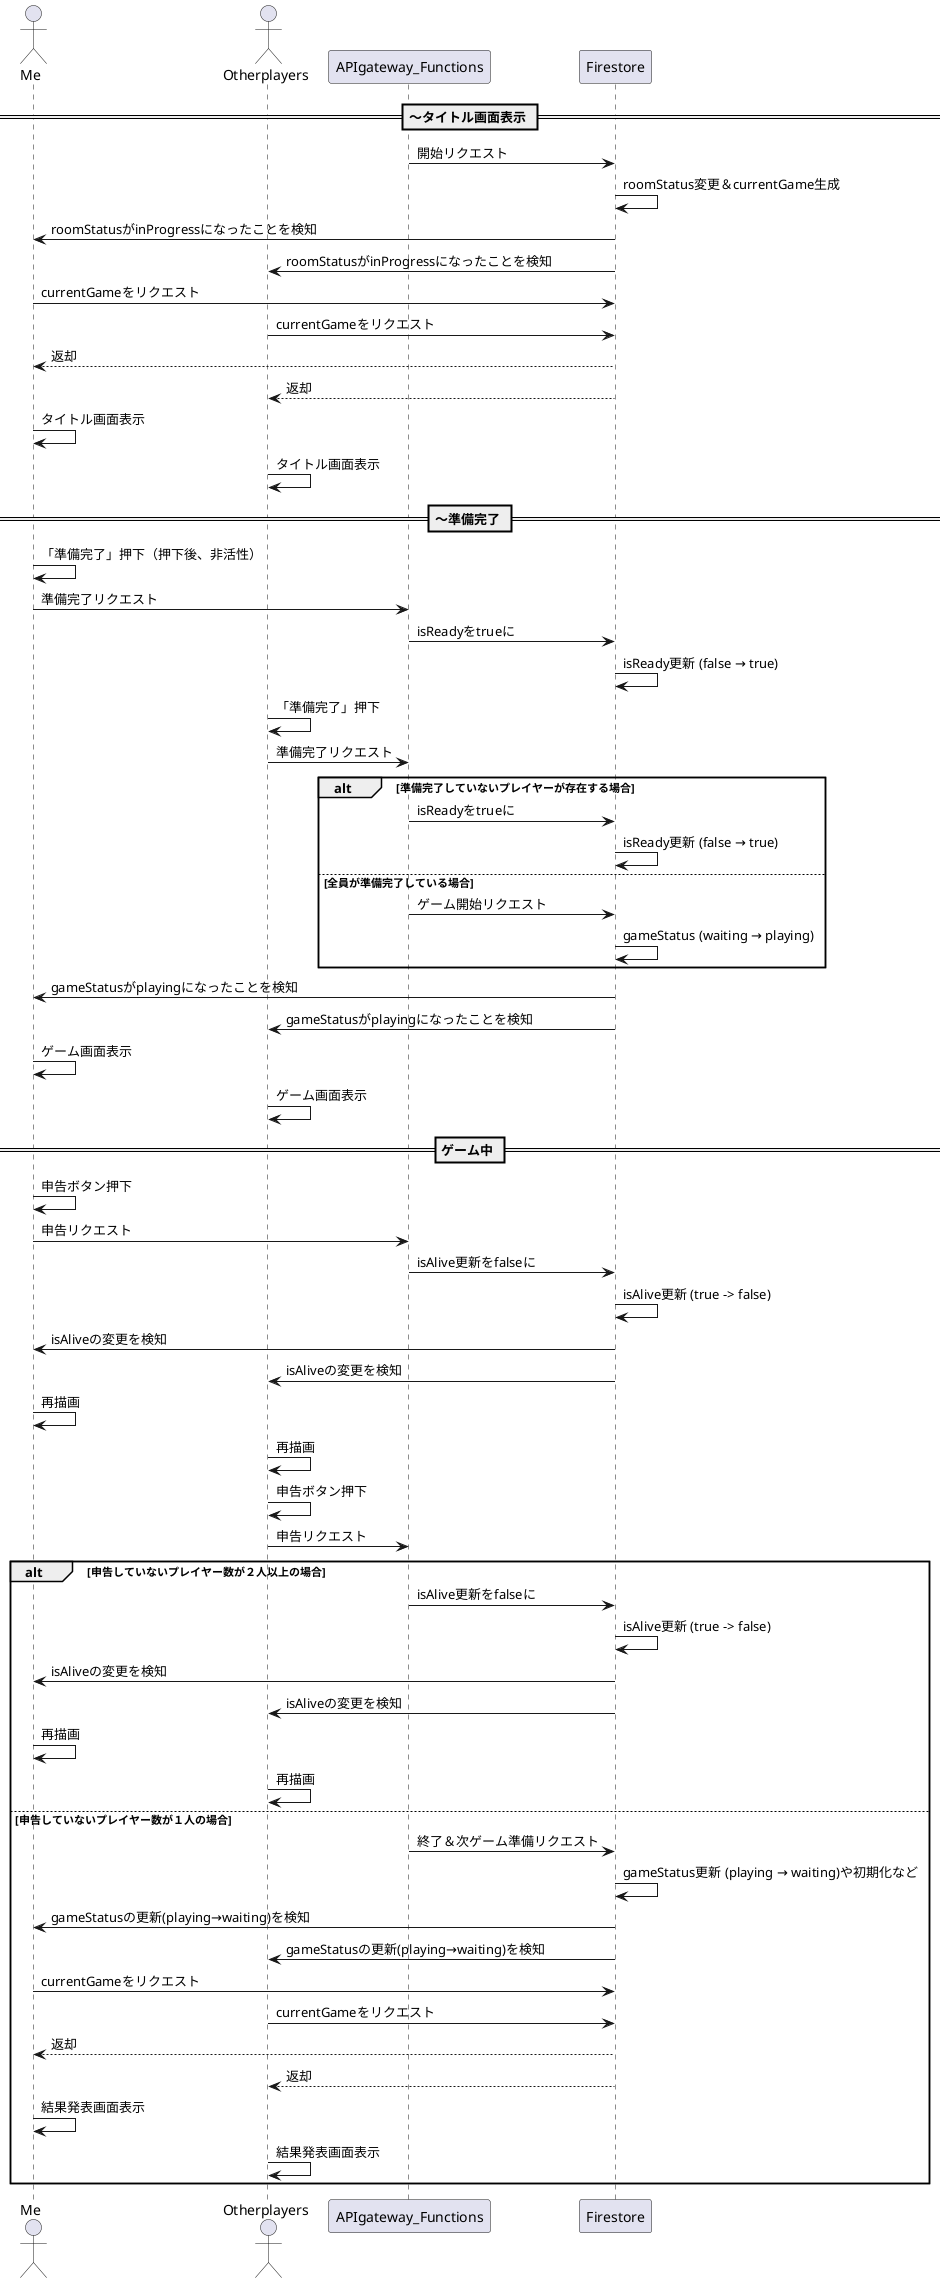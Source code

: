 @startuml

actor Me
actor Otherplayers

participant APIgateway_Functions
participant Firestore

== 〜タイトル画面表示 ==
APIgateway_Functions -> Firestore: 開始リクエスト
Firestore -> Firestore: roomStatus変更＆currentGame生成
Me <- Firestore: roomStatusがinProgressになったことを検知
Otherplayers <- Firestore: roomStatusがinProgressになったことを検知
Me -> Firestore: currentGameをリクエスト
Otherplayers -> Firestore: currentGameをリクエスト
Me <-- Firestore: 返却
Otherplayers <-- Firestore: 返却
Me -> Me: タイトル画面表示
Otherplayers -> Otherplayers: タイトル画面表示

== 〜準備完了 ==
Me -> Me: 「準備完了」押下（押下後、非活性）
Me -> APIgateway_Functions: 準備完了リクエスト
APIgateway_Functions -> Firestore: isReadyをtrueに
Firestore -> Firestore: isReady更新 (false → true)

Otherplayers -> Otherplayers: 「準備完了」押下
Otherplayers -> APIgateway_Functions: 準備完了リクエスト

alt 準備完了していないプレイヤーが存在する場合
APIgateway_Functions -> Firestore: isReadyをtrueに
Firestore -> Firestore: isReady更新 (false → true)
else 全員が準備完了している場合
APIgateway_Functions -> Firestore: ゲーム開始リクエスト
Firestore -> Firestore: gameStatus (waiting → playing)
end

Me <- Firestore: gameStatusがplayingになったことを検知
Otherplayers <- Firestore: gameStatusがplayingになったことを検知
Me -> Me: ゲーム画面表示
Otherplayers -> Otherplayers: ゲーム画面表示

== ゲーム中 ==
Me -> Me: 申告ボタン押下
Me -> APIgateway_Functions: 申告リクエスト
APIgateway_Functions -> Firestore: isAlive更新をfalseに
Firestore -> Firestore: isAlive更新 (true -> false)
Me <- Firestore: isAliveの変更を検知
Otherplayers <- Firestore: isAliveの変更を検知
Me -> Me: 再描画
Otherplayers -> Otherplayers: 再描画

Otherplayers -> Otherplayers: 申告ボタン押下
Otherplayers -> APIgateway_Functions: 申告リクエスト

alt 申告していないプレイヤー数が２人以上の場合
APIgateway_Functions -> Firestore: isAlive更新をfalseに
Firestore -> Firestore: isAlive更新 (true -> false)
Me <- Firestore: isAliveの変更を検知
Otherplayers <- Firestore: isAliveの変更を検知
Me -> Me: 再描画
Otherplayers -> Otherplayers: 再描画
else 申告していないプレイヤー数が１人の場合
APIgateway_Functions -> Firestore: 終了＆次ゲーム準備リクエスト
Firestore -> Firestore: gameStatus更新 (playing → waiting)や初期化など
Me <- Firestore: gameStatusの更新(playing→waiting)を検知
Otherplayers <- Firestore: gameStatusの更新(playing→waiting)を検知
Me -> Firestore: currentGameをリクエスト
Otherplayers -> Firestore: currentGameをリクエスト
Me <-- Firestore: 返却
Otherplayers <-- Firestore: 返却
Me -> Me: 結果発表画面表示
Otherplayers -> Otherplayers: 結果発表画面表示
end

@enduml
